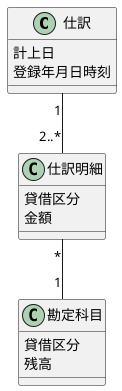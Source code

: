 @startuml

class 仕訳 {
  計上日
  登録年月日時刻
}

class 仕訳明細 {
  貸借区分
  金額
}

class 勘定科目 {
  貸借区分
  残高
}

仕訳 "1"--"2..*" 仕訳明細
仕訳明細 "*"--"1" 勘定科目

@enduml
